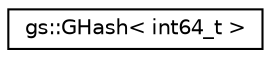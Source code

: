 digraph "Graphical Class Hierarchy"
{
 // LATEX_PDF_SIZE
  edge [fontname="Helvetica",fontsize="10",labelfontname="Helvetica",labelfontsize="10"];
  node [fontname="Helvetica",fontsize="10",shape=record];
  rankdir="LR";
  Node0 [label="gs::GHash\< int64_t \>",height=0.2,width=0.4,color="black", fillcolor="white", style="filled",URL="$structgs_1_1GHash_3_01int64__t_01_4.html",tooltip=" "];
}
